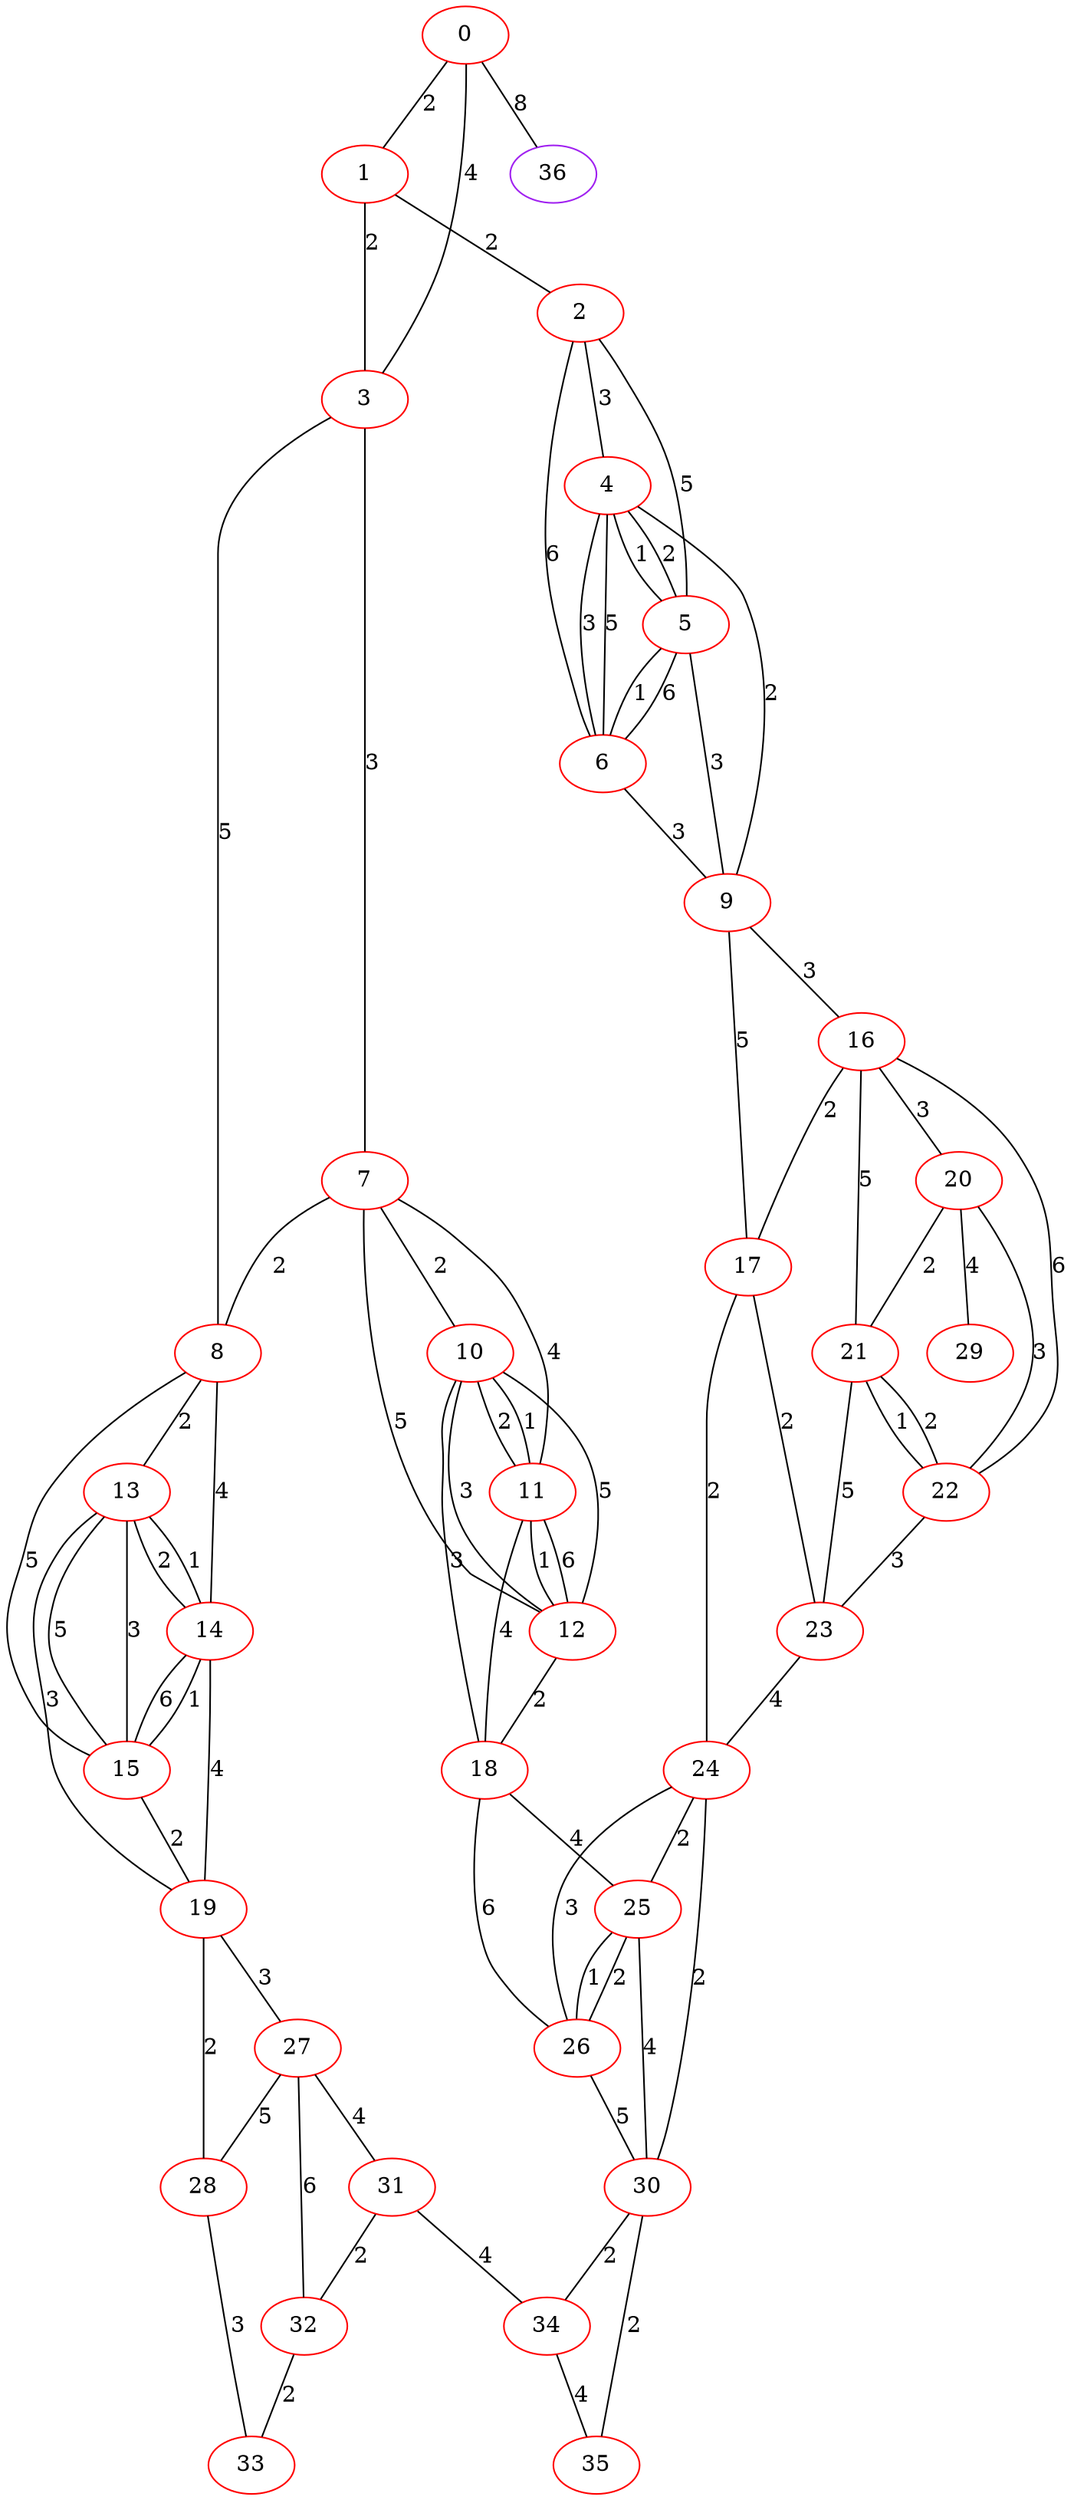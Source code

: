 graph "" {
0 [color=red, weight=1];
1 [color=red, weight=1];
2 [color=red, weight=1];
3 [color=red, weight=1];
4 [color=red, weight=1];
5 [color=red, weight=1];
6 [color=red, weight=1];
7 [color=red, weight=1];
8 [color=red, weight=1];
9 [color=red, weight=1];
10 [color=red, weight=1];
11 [color=red, weight=1];
12 [color=red, weight=1];
13 [color=red, weight=1];
14 [color=red, weight=1];
15 [color=red, weight=1];
16 [color=red, weight=1];
17 [color=red, weight=1];
18 [color=red, weight=1];
19 [color=red, weight=1];
20 [color=red, weight=1];
21 [color=red, weight=1];
22 [color=red, weight=1];
23 [color=red, weight=1];
24 [color=red, weight=1];
25 [color=red, weight=1];
26 [color=red, weight=1];
27 [color=red, weight=1];
28 [color=red, weight=1];
29 [color=red, weight=1];
30 [color=red, weight=1];
31 [color=red, weight=1];
32 [color=red, weight=1];
33 [color=red, weight=1];
34 [color=red, weight=1];
35 [color=red, weight=1];
36 [color=purple, weight=4];
0 -- 1  [key=0, label=2];
0 -- 3  [key=0, label=4];
0 -- 36  [key=0, label=8];
1 -- 2  [key=0, label=2];
1 -- 3  [key=0, label=2];
2 -- 4  [key=0, label=3];
2 -- 5  [key=0, label=5];
2 -- 6  [key=0, label=6];
3 -- 8  [key=0, label=5];
3 -- 7  [key=0, label=3];
4 -- 9  [key=0, label=2];
4 -- 5  [key=0, label=1];
4 -- 5  [key=1, label=2];
4 -- 6  [key=0, label=5];
4 -- 6  [key=1, label=3];
5 -- 9  [key=0, label=3];
5 -- 6  [key=0, label=6];
5 -- 6  [key=1, label=1];
6 -- 9  [key=0, label=3];
7 -- 8  [key=0, label=2];
7 -- 11  [key=0, label=4];
7 -- 10  [key=0, label=2];
7 -- 12  [key=0, label=5];
8 -- 15  [key=0, label=5];
8 -- 13  [key=0, label=2];
8 -- 14  [key=0, label=4];
9 -- 16  [key=0, label=3];
9 -- 17  [key=0, label=5];
10 -- 18  [key=0, label=3];
10 -- 11  [key=0, label=1];
10 -- 11  [key=1, label=2];
10 -- 12  [key=0, label=5];
10 -- 12  [key=1, label=3];
11 -- 12  [key=0, label=6];
11 -- 12  [key=1, label=1];
11 -- 18  [key=0, label=4];
12 -- 18  [key=0, label=2];
13 -- 19  [key=0, label=3];
13 -- 14  [key=0, label=1];
13 -- 14  [key=1, label=2];
13 -- 15  [key=0, label=5];
13 -- 15  [key=1, label=3];
14 -- 19  [key=0, label=4];
14 -- 15  [key=0, label=6];
14 -- 15  [key=1, label=1];
15 -- 19  [key=0, label=2];
16 -- 20  [key=0, label=3];
16 -- 21  [key=0, label=5];
16 -- 22  [key=0, label=6];
16 -- 17  [key=0, label=2];
17 -- 24  [key=0, label=2];
17 -- 23  [key=0, label=2];
18 -- 25  [key=0, label=4];
18 -- 26  [key=0, label=6];
19 -- 27  [key=0, label=3];
19 -- 28  [key=0, label=2];
20 -- 21  [key=0, label=2];
20 -- 22  [key=0, label=3];
20 -- 29  [key=0, label=4];
21 -- 22  [key=0, label=1];
21 -- 22  [key=1, label=2];
21 -- 23  [key=0, label=5];
22 -- 23  [key=0, label=3];
23 -- 24  [key=0, label=4];
24 -- 25  [key=0, label=2];
24 -- 26  [key=0, label=3];
24 -- 30  [key=0, label=2];
25 -- 26  [key=0, label=1];
25 -- 26  [key=1, label=2];
25 -- 30  [key=0, label=4];
26 -- 30  [key=0, label=5];
27 -- 32  [key=0, label=6];
27 -- 28  [key=0, label=5];
27 -- 31  [key=0, label=4];
28 -- 33  [key=0, label=3];
30 -- 35  [key=0, label=2];
30 -- 34  [key=0, label=2];
31 -- 32  [key=0, label=2];
31 -- 34  [key=0, label=4];
32 -- 33  [key=0, label=2];
34 -- 35  [key=0, label=4];
}
